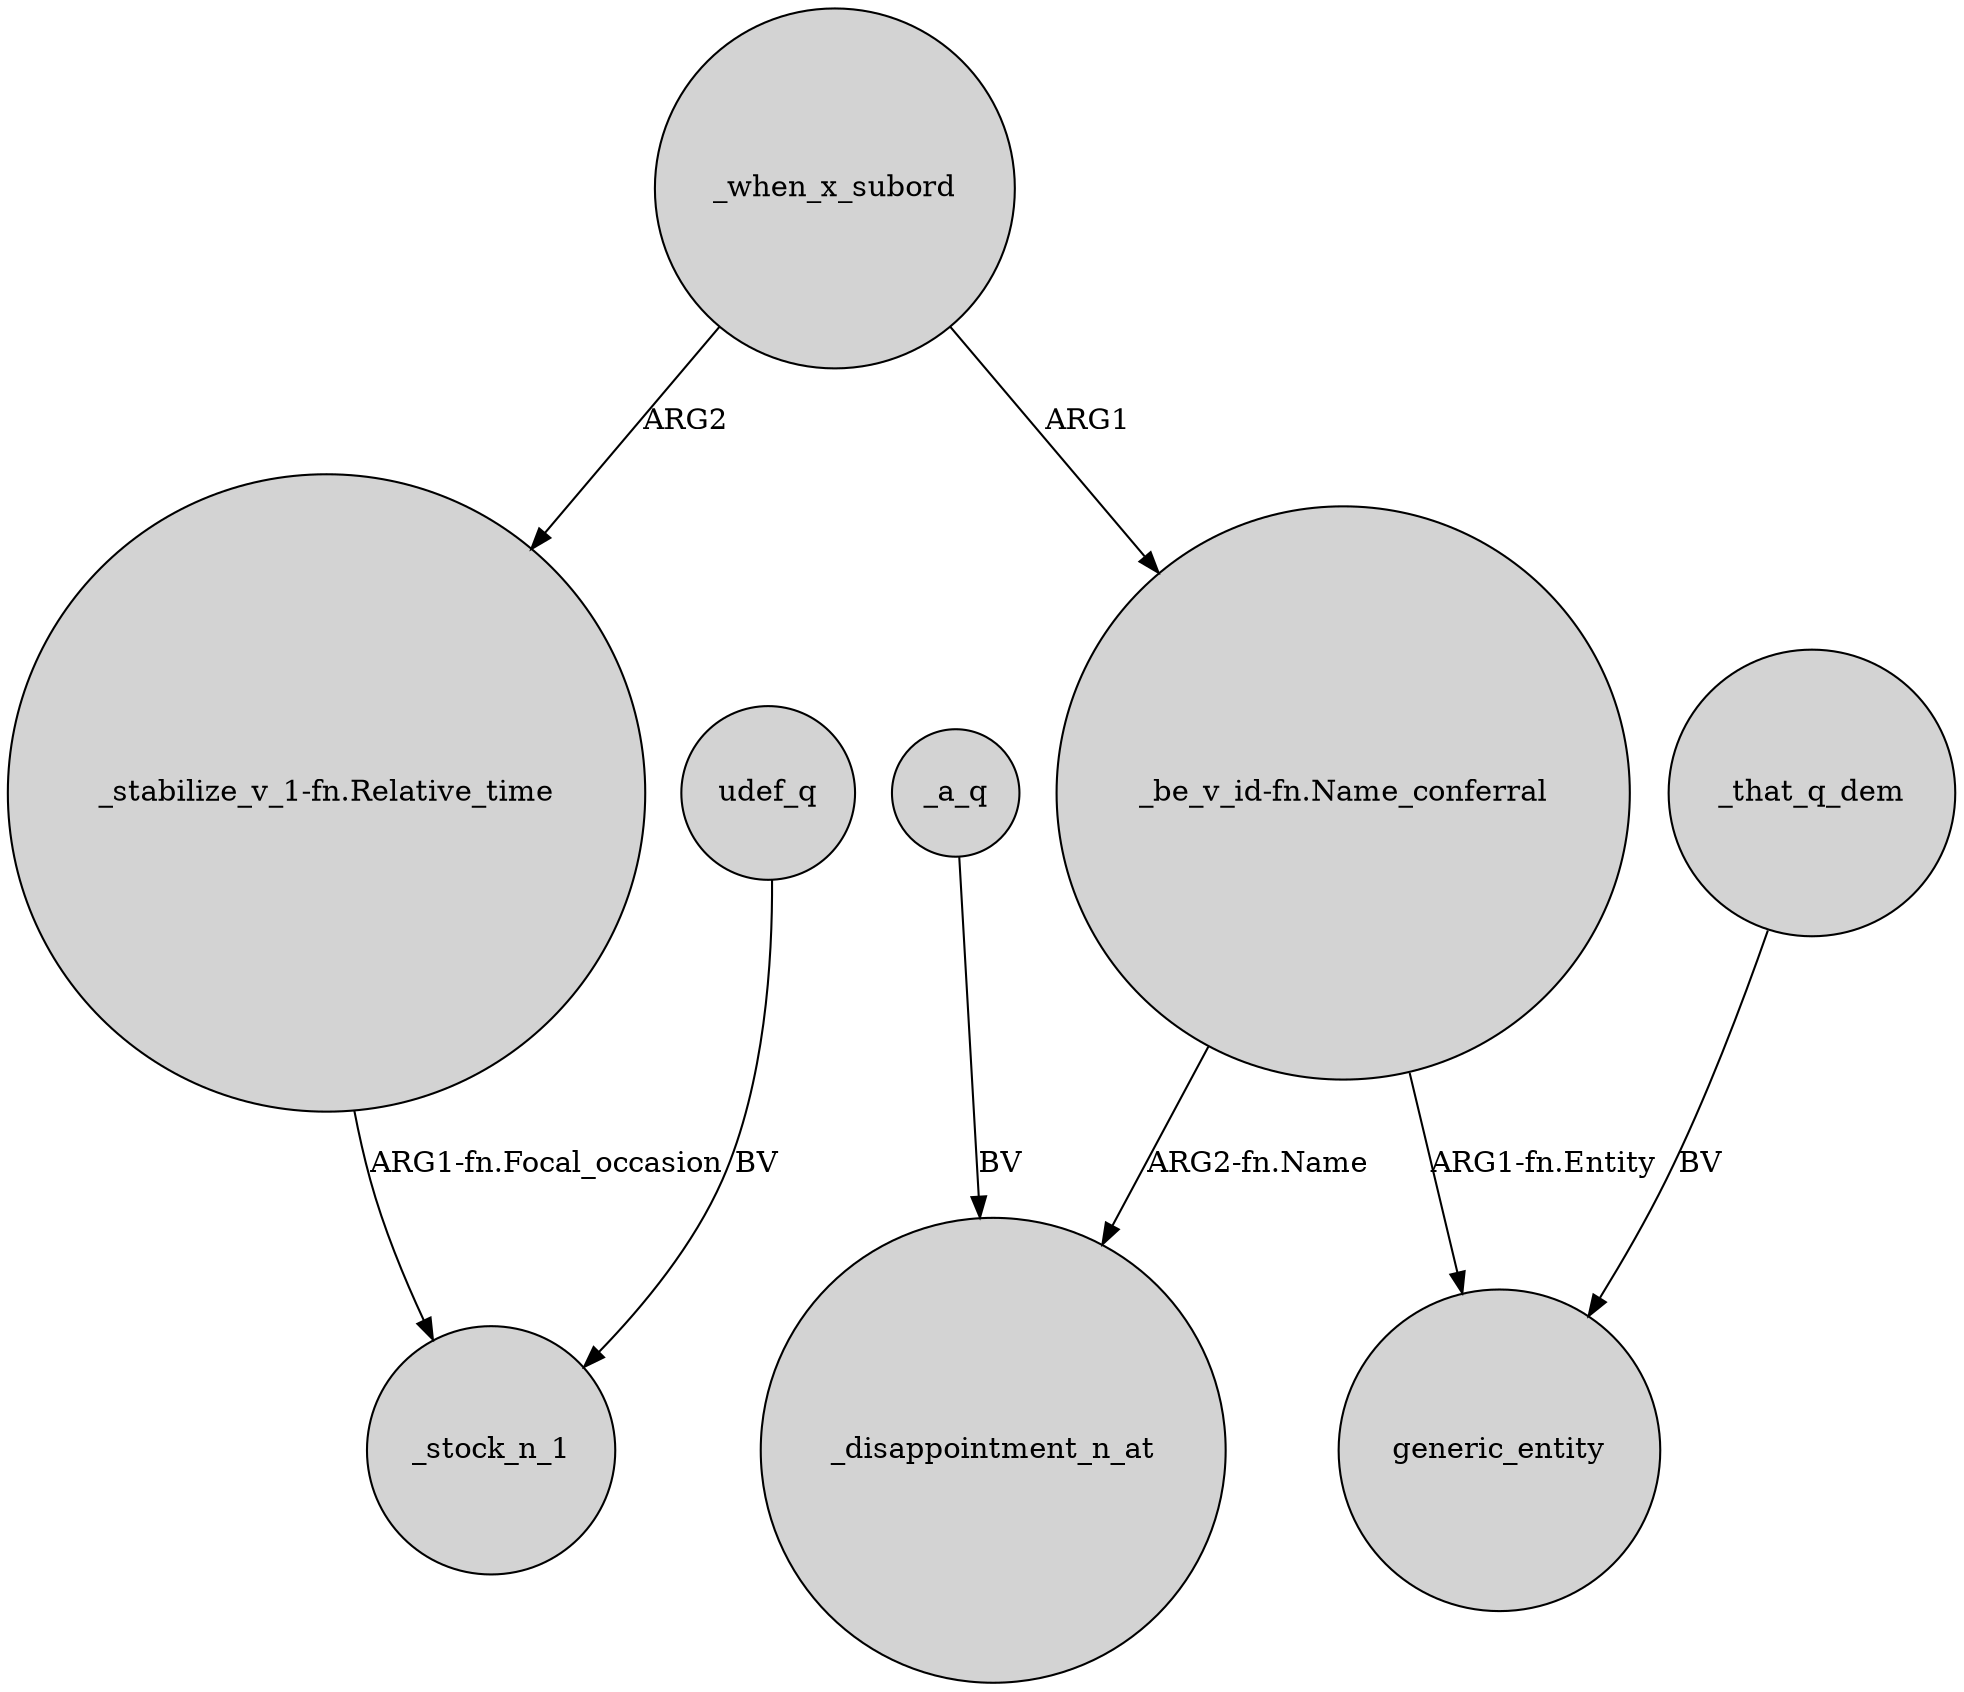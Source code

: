 digraph {
	node [shape=circle style=filled]
	_when_x_subord -> "_stabilize_v_1-fn.Relative_time" [label=ARG2]
	"_be_v_id-fn.Name_conferral" -> _disappointment_n_at [label="ARG2-fn.Name"]
	_a_q -> _disappointment_n_at [label=BV]
	_that_q_dem -> generic_entity [label=BV]
	"_stabilize_v_1-fn.Relative_time" -> _stock_n_1 [label="ARG1-fn.Focal_occasion"]
	"_be_v_id-fn.Name_conferral" -> generic_entity [label="ARG1-fn.Entity"]
	_when_x_subord -> "_be_v_id-fn.Name_conferral" [label=ARG1]
	udef_q -> _stock_n_1 [label=BV]
}
